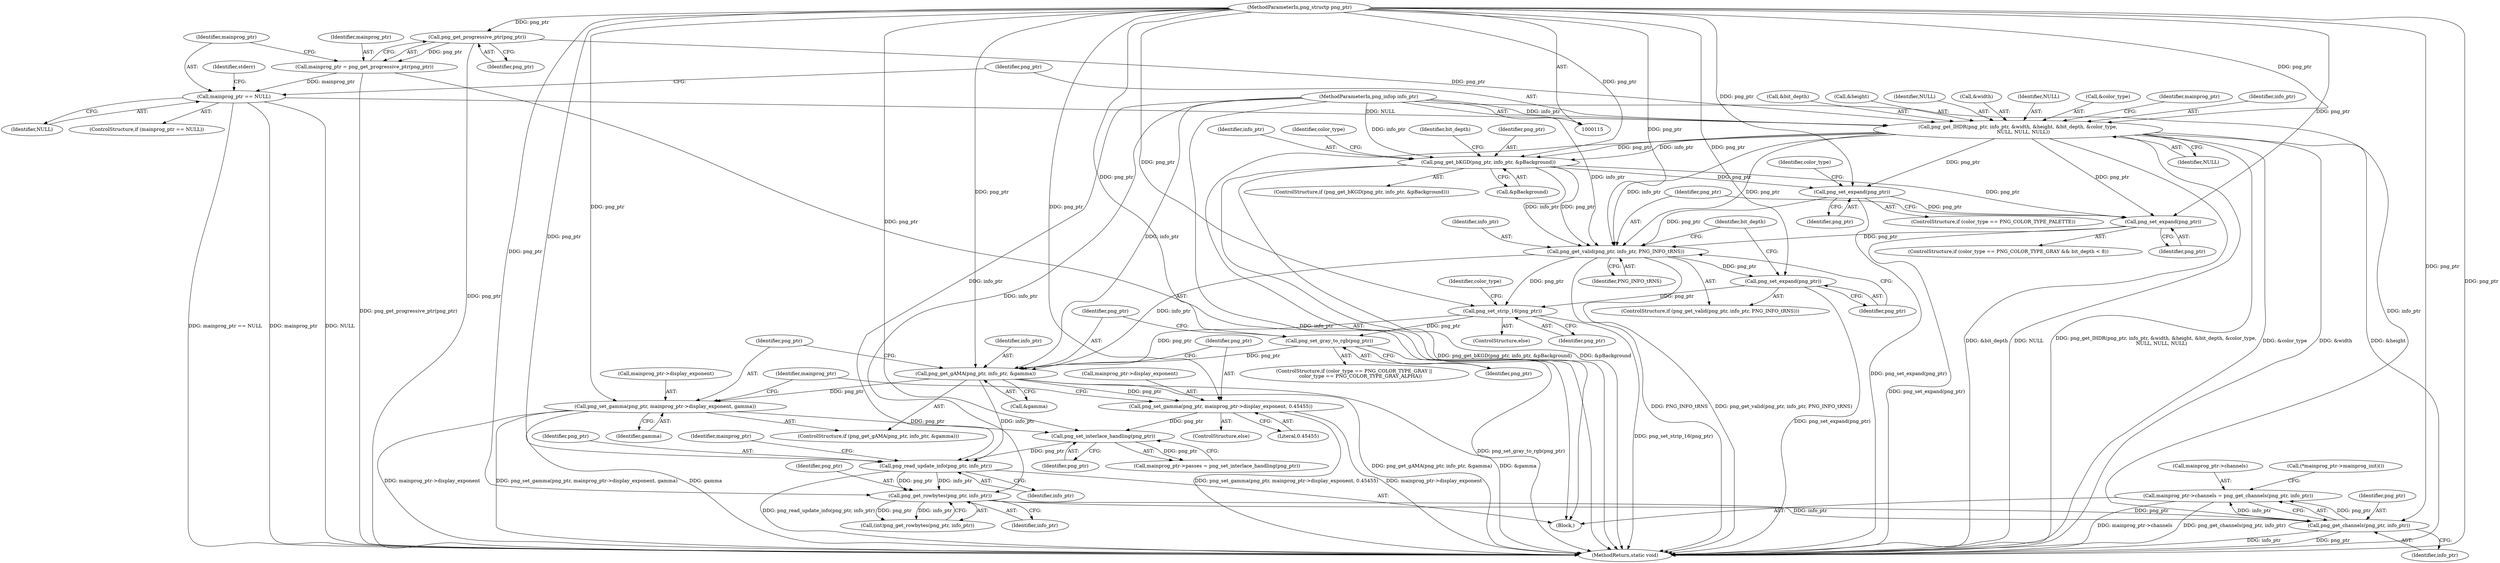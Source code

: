 digraph "0_Android_9d4853418ab2f754c2b63e091c29c5529b8b86ca_3@API" {
"1000396" [label="(Call,mainprog_ptr->channels = png_get_channels(png_ptr, info_ptr))"];
"1000400" [label="(Call,png_get_channels(png_ptr, info_ptr))"];
"1000393" [label="(Call,png_get_rowbytes(png_ptr, info_ptr))"];
"1000384" [label="(Call,png_read_update_info(png_ptr, info_ptr))"];
"1000382" [label="(Call,png_set_interlace_handling(png_ptr))"];
"1000372" [label="(Call,png_set_gamma(png_ptr, mainprog_ptr->display_exponent, 0.45455))"];
"1000360" [label="(Call,png_get_gAMA(png_ptr, info_ptr, &gamma))"];
"1000347" [label="(Call,png_set_strip_16(png_ptr))"];
"1000335" [label="(Call,png_get_valid(png_ptr, info_ptr, PNG_INFO_tRNS))"];
"1000332" [label="(Call,png_set_expand(png_ptr))"];
"1000140" [label="(Call,png_get_IHDR(png_ptr, info_ptr, &width, &height, &bit_depth, &color_type,\n       NULL, NULL, NULL))"];
"1000127" [label="(Call,png_get_progressive_ptr(png_ptr))"];
"1000116" [label="(MethodParameterIn,png_structp png_ptr)"];
"1000117" [label="(MethodParameterIn,png_infop info_ptr)"];
"1000130" [label="(Call,mainprog_ptr == NULL)"];
"1000125" [label="(Call,mainprog_ptr = png_get_progressive_ptr(png_ptr))"];
"1000175" [label="(Call,png_get_bKGD(png_ptr, info_ptr, &pBackground))"];
"1000322" [label="(Call,png_set_expand(png_ptr))"];
"1000339" [label="(Call,png_set_expand(png_ptr))"];
"1000357" [label="(Call,png_set_gray_to_rgb(png_ptr))"];
"1000365" [label="(Call,png_set_gamma(png_ptr, mainprog_ptr->display_exponent, gamma))"];
"1000343" [label="(Identifier,bit_depth)"];
"1000333" [label="(Identifier,png_ptr)"];
"1000347" [label="(Call,png_set_strip_16(png_ptr))"];
"1000402" [label="(Identifier,info_ptr)"];
"1000357" [label="(Call,png_set_gray_to_rgb(png_ptr))"];
"1000338" [label="(Identifier,PNG_INFO_tRNS)"];
"1000127" [label="(Call,png_get_progressive_ptr(png_ptr))"];
"1000362" [label="(Identifier,info_ptr)"];
"1000152" [label="(Identifier,NULL)"];
"1000363" [label="(Call,&gamma)"];
"1000382" [label="(Call,png_set_interlace_handling(png_ptr))"];
"1000365" [label="(Call,png_set_gamma(png_ptr, mainprog_ptr->display_exponent, gamma))"];
"1000117" [label="(MethodParameterIn,png_infop info_ptr)"];
"1000334" [label="(ControlStructure,if (png_get_valid(png_ptr, info_ptr, PNG_INFO_tRNS)))"];
"1000371" [label="(ControlStructure,else)"];
"1000143" [label="(Call,&width)"];
"1000135" [label="(Identifier,stderr)"];
"1000337" [label="(Identifier,info_ptr)"];
"1000177" [label="(Identifier,info_ptr)"];
"1000373" [label="(Identifier,png_ptr)"];
"1000396" [label="(Call,mainprog_ptr->channels = png_get_channels(png_ptr, info_ptr))"];
"1000340" [label="(Identifier,png_ptr)"];
"1000174" [label="(ControlStructure,if (png_get_bKGD(png_ptr, info_ptr, &pBackground)))"];
"1000393" [label="(Call,png_get_rowbytes(png_ptr, info_ptr))"];
"1000151" [label="(Identifier,NULL)"];
"1000361" [label="(Identifier,png_ptr)"];
"1000131" [label="(Identifier,mainprog_ptr)"];
"1000322" [label="(Call,png_set_expand(png_ptr))"];
"1000400" [label="(Call,png_get_channels(png_ptr, info_ptr))"];
"1000318" [label="(ControlStructure,if (color_type == PNG_COLOR_TYPE_PALETTE))"];
"1000383" [label="(Identifier,png_ptr)"];
"1000140" [label="(Call,png_get_IHDR(png_ptr, info_ptr, &width, &height, &bit_depth, &color_type,\n       NULL, NULL, NULL))"];
"1000149" [label="(Call,&color_type)"];
"1000156" [label="(Identifier,mainprog_ptr)"];
"1000377" [label="(Literal,0.45455)"];
"1000323" [label="(Identifier,png_ptr)"];
"1000380" [label="(Identifier,mainprog_ptr)"];
"1000125" [label="(Call,mainprog_ptr = png_get_progressive_ptr(png_ptr))"];
"1000384" [label="(Call,png_read_update_info(png_ptr, info_ptr))"];
"1000346" [label="(ControlStructure,else)"];
"1000128" [label="(Identifier,png_ptr)"];
"1000405" [label="(MethodReturn,static void)"];
"1000142" [label="(Identifier,info_ptr)"];
"1000332" [label="(Call,png_set_expand(png_ptr))"];
"1000336" [label="(Identifier,png_ptr)"];
"1000320" [label="(Identifier,color_type)"];
"1000147" [label="(Call,&bit_depth)"];
"1000352" [label="(Identifier,color_type)"];
"1000116" [label="(MethodParameterIn,png_structp png_ptr)"];
"1000349" [label="(ControlStructure,if (color_type == PNG_COLOR_TYPE_GRAY ||\n        color_type == PNG_COLOR_TYPE_GRAY_ALPHA))"];
"1000130" [label="(Call,mainprog_ptr == NULL)"];
"1000126" [label="(Identifier,mainprog_ptr)"];
"1000118" [label="(Block,)"];
"1000359" [label="(ControlStructure,if (png_get_gAMA(png_ptr, info_ptr, &gamma)))"];
"1000360" [label="(Call,png_get_gAMA(png_ptr, info_ptr, &gamma))"];
"1000370" [label="(Identifier,gamma)"];
"1000367" [label="(Call,mainprog_ptr->display_exponent)"];
"1000401" [label="(Identifier,png_ptr)"];
"1000183" [label="(Identifier,bit_depth)"];
"1000378" [label="(Call,mainprog_ptr->passes = png_set_interlace_handling(png_ptr))"];
"1000129" [label="(ControlStructure,if (mainprog_ptr == NULL))"];
"1000372" [label="(Call,png_set_gamma(png_ptr, mainprog_ptr->display_exponent, 0.45455))"];
"1000339" [label="(Call,png_set_expand(png_ptr))"];
"1000395" [label="(Identifier,info_ptr)"];
"1000394" [label="(Identifier,png_ptr)"];
"1000385" [label="(Identifier,png_ptr)"];
"1000178" [label="(Call,&pBackground)"];
"1000153" [label="(Identifier,NULL)"];
"1000391" [label="(Call,(int)png_get_rowbytes(png_ptr, info_ptr))"];
"1000327" [label="(Identifier,color_type)"];
"1000324" [label="(ControlStructure,if (color_type == PNG_COLOR_TYPE_GRAY && bit_depth < 8))"];
"1000374" [label="(Call,mainprog_ptr->display_exponent)"];
"1000175" [label="(Call,png_get_bKGD(png_ptr, info_ptr, &pBackground))"];
"1000348" [label="(Identifier,png_ptr)"];
"1000132" [label="(Identifier,NULL)"];
"1000141" [label="(Identifier,png_ptr)"];
"1000176" [label="(Identifier,png_ptr)"];
"1000145" [label="(Call,&height)"];
"1000389" [label="(Identifier,mainprog_ptr)"];
"1000397" [label="(Call,mainprog_ptr->channels)"];
"1000366" [label="(Identifier,png_ptr)"];
"1000335" [label="(Call,png_get_valid(png_ptr, info_ptr, PNG_INFO_tRNS))"];
"1000403" [label="(Call,(*mainprog_ptr->mainprog_init)())"];
"1000386" [label="(Identifier,info_ptr)"];
"1000358" [label="(Identifier,png_ptr)"];
"1000396" -> "1000118"  [label="AST: "];
"1000396" -> "1000400"  [label="CFG: "];
"1000397" -> "1000396"  [label="AST: "];
"1000400" -> "1000396"  [label="AST: "];
"1000403" -> "1000396"  [label="CFG: "];
"1000396" -> "1000405"  [label="DDG: mainprog_ptr->channels"];
"1000396" -> "1000405"  [label="DDG: png_get_channels(png_ptr, info_ptr)"];
"1000400" -> "1000396"  [label="DDG: png_ptr"];
"1000400" -> "1000396"  [label="DDG: info_ptr"];
"1000400" -> "1000402"  [label="CFG: "];
"1000401" -> "1000400"  [label="AST: "];
"1000402" -> "1000400"  [label="AST: "];
"1000400" -> "1000405"  [label="DDG: png_ptr"];
"1000400" -> "1000405"  [label="DDG: info_ptr"];
"1000393" -> "1000400"  [label="DDG: png_ptr"];
"1000393" -> "1000400"  [label="DDG: info_ptr"];
"1000116" -> "1000400"  [label="DDG: png_ptr"];
"1000117" -> "1000400"  [label="DDG: info_ptr"];
"1000393" -> "1000391"  [label="AST: "];
"1000393" -> "1000395"  [label="CFG: "];
"1000394" -> "1000393"  [label="AST: "];
"1000395" -> "1000393"  [label="AST: "];
"1000391" -> "1000393"  [label="CFG: "];
"1000393" -> "1000391"  [label="DDG: png_ptr"];
"1000393" -> "1000391"  [label="DDG: info_ptr"];
"1000384" -> "1000393"  [label="DDG: png_ptr"];
"1000384" -> "1000393"  [label="DDG: info_ptr"];
"1000116" -> "1000393"  [label="DDG: png_ptr"];
"1000117" -> "1000393"  [label="DDG: info_ptr"];
"1000384" -> "1000118"  [label="AST: "];
"1000384" -> "1000386"  [label="CFG: "];
"1000385" -> "1000384"  [label="AST: "];
"1000386" -> "1000384"  [label="AST: "];
"1000389" -> "1000384"  [label="CFG: "];
"1000384" -> "1000405"  [label="DDG: png_read_update_info(png_ptr, info_ptr)"];
"1000382" -> "1000384"  [label="DDG: png_ptr"];
"1000116" -> "1000384"  [label="DDG: png_ptr"];
"1000360" -> "1000384"  [label="DDG: info_ptr"];
"1000117" -> "1000384"  [label="DDG: info_ptr"];
"1000382" -> "1000378"  [label="AST: "];
"1000382" -> "1000383"  [label="CFG: "];
"1000383" -> "1000382"  [label="AST: "];
"1000378" -> "1000382"  [label="CFG: "];
"1000382" -> "1000378"  [label="DDG: png_ptr"];
"1000372" -> "1000382"  [label="DDG: png_ptr"];
"1000365" -> "1000382"  [label="DDG: png_ptr"];
"1000116" -> "1000382"  [label="DDG: png_ptr"];
"1000372" -> "1000371"  [label="AST: "];
"1000372" -> "1000377"  [label="CFG: "];
"1000373" -> "1000372"  [label="AST: "];
"1000374" -> "1000372"  [label="AST: "];
"1000377" -> "1000372"  [label="AST: "];
"1000380" -> "1000372"  [label="CFG: "];
"1000372" -> "1000405"  [label="DDG: png_set_gamma(png_ptr, mainprog_ptr->display_exponent, 0.45455)"];
"1000372" -> "1000405"  [label="DDG: mainprog_ptr->display_exponent"];
"1000360" -> "1000372"  [label="DDG: png_ptr"];
"1000116" -> "1000372"  [label="DDG: png_ptr"];
"1000360" -> "1000359"  [label="AST: "];
"1000360" -> "1000363"  [label="CFG: "];
"1000361" -> "1000360"  [label="AST: "];
"1000362" -> "1000360"  [label="AST: "];
"1000363" -> "1000360"  [label="AST: "];
"1000366" -> "1000360"  [label="CFG: "];
"1000373" -> "1000360"  [label="CFG: "];
"1000360" -> "1000405"  [label="DDG: png_get_gAMA(png_ptr, info_ptr, &gamma)"];
"1000360" -> "1000405"  [label="DDG: &gamma"];
"1000347" -> "1000360"  [label="DDG: png_ptr"];
"1000357" -> "1000360"  [label="DDG: png_ptr"];
"1000116" -> "1000360"  [label="DDG: png_ptr"];
"1000335" -> "1000360"  [label="DDG: info_ptr"];
"1000117" -> "1000360"  [label="DDG: info_ptr"];
"1000360" -> "1000365"  [label="DDG: png_ptr"];
"1000347" -> "1000346"  [label="AST: "];
"1000347" -> "1000348"  [label="CFG: "];
"1000348" -> "1000347"  [label="AST: "];
"1000352" -> "1000347"  [label="CFG: "];
"1000347" -> "1000405"  [label="DDG: png_set_strip_16(png_ptr)"];
"1000335" -> "1000347"  [label="DDG: png_ptr"];
"1000339" -> "1000347"  [label="DDG: png_ptr"];
"1000116" -> "1000347"  [label="DDG: png_ptr"];
"1000347" -> "1000357"  [label="DDG: png_ptr"];
"1000335" -> "1000334"  [label="AST: "];
"1000335" -> "1000338"  [label="CFG: "];
"1000336" -> "1000335"  [label="AST: "];
"1000337" -> "1000335"  [label="AST: "];
"1000338" -> "1000335"  [label="AST: "];
"1000340" -> "1000335"  [label="CFG: "];
"1000343" -> "1000335"  [label="CFG: "];
"1000335" -> "1000405"  [label="DDG: PNG_INFO_tRNS"];
"1000335" -> "1000405"  [label="DDG: png_get_valid(png_ptr, info_ptr, PNG_INFO_tRNS)"];
"1000332" -> "1000335"  [label="DDG: png_ptr"];
"1000140" -> "1000335"  [label="DDG: png_ptr"];
"1000140" -> "1000335"  [label="DDG: info_ptr"];
"1000175" -> "1000335"  [label="DDG: png_ptr"];
"1000175" -> "1000335"  [label="DDG: info_ptr"];
"1000322" -> "1000335"  [label="DDG: png_ptr"];
"1000116" -> "1000335"  [label="DDG: png_ptr"];
"1000117" -> "1000335"  [label="DDG: info_ptr"];
"1000335" -> "1000339"  [label="DDG: png_ptr"];
"1000332" -> "1000324"  [label="AST: "];
"1000332" -> "1000333"  [label="CFG: "];
"1000333" -> "1000332"  [label="AST: "];
"1000336" -> "1000332"  [label="CFG: "];
"1000332" -> "1000405"  [label="DDG: png_set_expand(png_ptr)"];
"1000140" -> "1000332"  [label="DDG: png_ptr"];
"1000175" -> "1000332"  [label="DDG: png_ptr"];
"1000322" -> "1000332"  [label="DDG: png_ptr"];
"1000116" -> "1000332"  [label="DDG: png_ptr"];
"1000140" -> "1000118"  [label="AST: "];
"1000140" -> "1000153"  [label="CFG: "];
"1000141" -> "1000140"  [label="AST: "];
"1000142" -> "1000140"  [label="AST: "];
"1000143" -> "1000140"  [label="AST: "];
"1000145" -> "1000140"  [label="AST: "];
"1000147" -> "1000140"  [label="AST: "];
"1000149" -> "1000140"  [label="AST: "];
"1000151" -> "1000140"  [label="AST: "];
"1000152" -> "1000140"  [label="AST: "];
"1000153" -> "1000140"  [label="AST: "];
"1000156" -> "1000140"  [label="CFG: "];
"1000140" -> "1000405"  [label="DDG: NULL"];
"1000140" -> "1000405"  [label="DDG: png_get_IHDR(png_ptr, info_ptr, &width, &height, &bit_depth, &color_type,\n       NULL, NULL, NULL)"];
"1000140" -> "1000405"  [label="DDG: &color_type"];
"1000140" -> "1000405"  [label="DDG: &width"];
"1000140" -> "1000405"  [label="DDG: &height"];
"1000140" -> "1000405"  [label="DDG: &bit_depth"];
"1000127" -> "1000140"  [label="DDG: png_ptr"];
"1000116" -> "1000140"  [label="DDG: png_ptr"];
"1000117" -> "1000140"  [label="DDG: info_ptr"];
"1000130" -> "1000140"  [label="DDG: NULL"];
"1000140" -> "1000175"  [label="DDG: png_ptr"];
"1000140" -> "1000175"  [label="DDG: info_ptr"];
"1000140" -> "1000322"  [label="DDG: png_ptr"];
"1000127" -> "1000125"  [label="AST: "];
"1000127" -> "1000128"  [label="CFG: "];
"1000128" -> "1000127"  [label="AST: "];
"1000125" -> "1000127"  [label="CFG: "];
"1000127" -> "1000405"  [label="DDG: png_ptr"];
"1000127" -> "1000125"  [label="DDG: png_ptr"];
"1000116" -> "1000127"  [label="DDG: png_ptr"];
"1000116" -> "1000115"  [label="AST: "];
"1000116" -> "1000405"  [label="DDG: png_ptr"];
"1000116" -> "1000175"  [label="DDG: png_ptr"];
"1000116" -> "1000322"  [label="DDG: png_ptr"];
"1000116" -> "1000339"  [label="DDG: png_ptr"];
"1000116" -> "1000357"  [label="DDG: png_ptr"];
"1000116" -> "1000365"  [label="DDG: png_ptr"];
"1000117" -> "1000115"  [label="AST: "];
"1000117" -> "1000405"  [label="DDG: info_ptr"];
"1000117" -> "1000175"  [label="DDG: info_ptr"];
"1000130" -> "1000129"  [label="AST: "];
"1000130" -> "1000132"  [label="CFG: "];
"1000131" -> "1000130"  [label="AST: "];
"1000132" -> "1000130"  [label="AST: "];
"1000135" -> "1000130"  [label="CFG: "];
"1000141" -> "1000130"  [label="CFG: "];
"1000130" -> "1000405"  [label="DDG: NULL"];
"1000130" -> "1000405"  [label="DDG: mainprog_ptr == NULL"];
"1000130" -> "1000405"  [label="DDG: mainprog_ptr"];
"1000125" -> "1000130"  [label="DDG: mainprog_ptr"];
"1000125" -> "1000118"  [label="AST: "];
"1000126" -> "1000125"  [label="AST: "];
"1000131" -> "1000125"  [label="CFG: "];
"1000125" -> "1000405"  [label="DDG: png_get_progressive_ptr(png_ptr)"];
"1000175" -> "1000174"  [label="AST: "];
"1000175" -> "1000178"  [label="CFG: "];
"1000176" -> "1000175"  [label="AST: "];
"1000177" -> "1000175"  [label="AST: "];
"1000178" -> "1000175"  [label="AST: "];
"1000183" -> "1000175"  [label="CFG: "];
"1000320" -> "1000175"  [label="CFG: "];
"1000175" -> "1000405"  [label="DDG: &pBackground"];
"1000175" -> "1000405"  [label="DDG: png_get_bKGD(png_ptr, info_ptr, &pBackground)"];
"1000175" -> "1000322"  [label="DDG: png_ptr"];
"1000322" -> "1000318"  [label="AST: "];
"1000322" -> "1000323"  [label="CFG: "];
"1000323" -> "1000322"  [label="AST: "];
"1000327" -> "1000322"  [label="CFG: "];
"1000322" -> "1000405"  [label="DDG: png_set_expand(png_ptr)"];
"1000339" -> "1000334"  [label="AST: "];
"1000339" -> "1000340"  [label="CFG: "];
"1000340" -> "1000339"  [label="AST: "];
"1000343" -> "1000339"  [label="CFG: "];
"1000339" -> "1000405"  [label="DDG: png_set_expand(png_ptr)"];
"1000357" -> "1000349"  [label="AST: "];
"1000357" -> "1000358"  [label="CFG: "];
"1000358" -> "1000357"  [label="AST: "];
"1000361" -> "1000357"  [label="CFG: "];
"1000357" -> "1000405"  [label="DDG: png_set_gray_to_rgb(png_ptr)"];
"1000365" -> "1000359"  [label="AST: "];
"1000365" -> "1000370"  [label="CFG: "];
"1000366" -> "1000365"  [label="AST: "];
"1000367" -> "1000365"  [label="AST: "];
"1000370" -> "1000365"  [label="AST: "];
"1000380" -> "1000365"  [label="CFG: "];
"1000365" -> "1000405"  [label="DDG: png_set_gamma(png_ptr, mainprog_ptr->display_exponent, gamma)"];
"1000365" -> "1000405"  [label="DDG: gamma"];
"1000365" -> "1000405"  [label="DDG: mainprog_ptr->display_exponent"];
}

